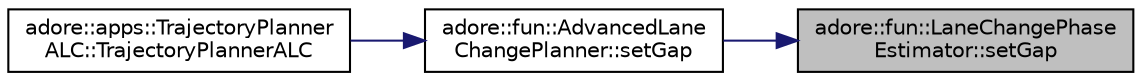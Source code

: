digraph "adore::fun::LaneChangePhaseEstimator::setGap"
{
 // LATEX_PDF_SIZE
  edge [fontname="Helvetica",fontsize="10",labelfontname="Helvetica",labelfontsize="10"];
  node [fontname="Helvetica",fontsize="10",shape=record];
  rankdir="RL";
  Node1 [label="adore::fun::LaneChangePhase\lEstimator::setGap",height=0.2,width=0.4,color="black", fillcolor="grey75", style="filled", fontcolor="black",tooltip=" "];
  Node1 -> Node2 [dir="back",color="midnightblue",fontsize="10",style="solid",fontname="Helvetica"];
  Node2 [label="adore::fun::AdvancedLane\lChangePlanner::setGap",height=0.2,width=0.4,color="black", fillcolor="white", style="filled",URL="$classadore_1_1fun_1_1AdvancedLaneChangePlanner.html#ae91faf8ce803f574d33ace8f13a42e45",tooltip=" "];
  Node2 -> Node3 [dir="back",color="midnightblue",fontsize="10",style="solid",fontname="Helvetica"];
  Node3 [label="adore::apps::TrajectoryPlanner\lALC::TrajectoryPlannerALC",height=0.2,width=0.4,color="black", fillcolor="white", style="filled",URL="$classadore_1_1apps_1_1TrajectoryPlannerALC.html#ac80f0c41e605fbed5732b733eef9538b",tooltip=" "];
}
